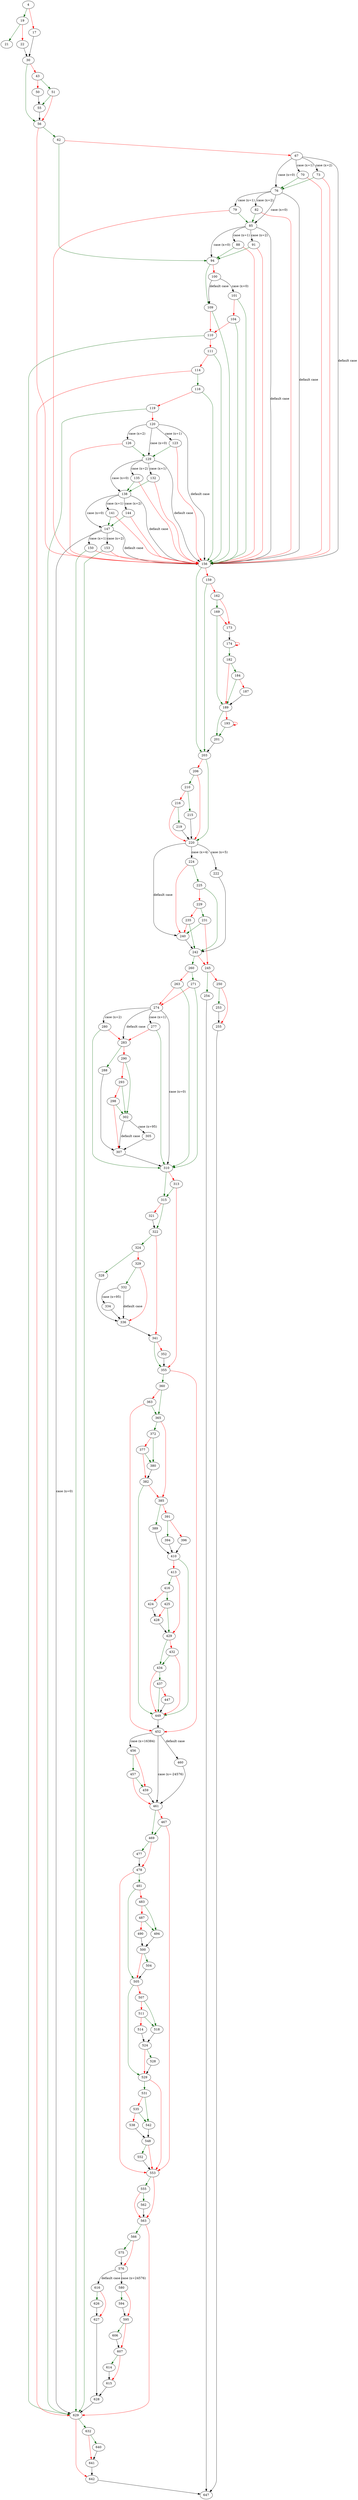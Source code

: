 strict digraph "gobble_file" {
	// Node definitions.
	4 [entry=true];
	19;
	17;
	30;
	21;
	22;
	56;
	43;
	51;
	50;
	55;
	62;
	156;
	94;
	67;
	76;
	70;
	73;
	85;
	79;
	82;
	88;
	91;
	109;
	100;
	101;
	104;
	110;
	629;
	111;
	114;
	116;
	119;
	120;
	129;
	123;
	126;
	138;
	132;
	135;
	147;
	141;
	144;
	150;
	153;
	203;
	159;
	162;
	169;
	173;
	189;
	174;
	182;
	184;
	187;
	201;
	193;
	220;
	206;
	210;
	215;
	216;
	219;
	222;
	224;
	240;
	242;
	225;
	229;
	231;
	235;
	245;
	260;
	254;
	250;
	253;
	255;
	647;
	271;
	263;
	310;
	274;
	277;
	280;
	283;
	288;
	290;
	307;
	302;
	293;
	298;
	305;
	315;
	313;
	355;
	322;
	321;
	324;
	341;
	328;
	329;
	336;
	332;
	334;
	352;
	360;
	452;
	365;
	363;
	372;
	385;
	380;
	377;
	382;
	449;
	389;
	391;
	410;
	394;
	396;
	413;
	416;
	429;
	425;
	424;
	428;
	434;
	432;
	437;
	447;
	461;
	456;
	460;
	457;
	459;
	469;
	467;
	553;
	477;
	478;
	481;
	505;
	483;
	494;
	487;
	490;
	500;
	504;
	529;
	507;
	518;
	511;
	514;
	524;
	528;
	531;
	542;
	535;
	538;
	548;
	552;
	555;
	563;
	562;
	566;
	575;
	576;
	580;
	616;
	594;
	595;
	606;
	607;
	614;
	615;
	628;
	626;
	627;
	632;
	642;
	640;
	641;

	// Edge definitions.
	4 -> 19 [
		color=darkgreen
		cond=true
	];
	4 -> 17 [
		color=red
		cond=false
	];
	19 -> 21 [
		color=darkgreen
		cond=true
	];
	19 -> 22 [
		color=red
		cond=false
	];
	17 -> 30;
	30 -> 56 [
		color=darkgreen
		cond=true
	];
	30 -> 43 [
		color=red
		cond=false
	];
	22 -> 30;
	56 -> 62 [
		color=darkgreen
		cond=true
	];
	56 -> 156 [
		color=red
		cond=false
	];
	43 -> 51 [
		color=darkgreen
		cond=true
	];
	43 -> 50 [
		color=red
		cond=false
	];
	51 -> 56 [
		color=red
		cond=false
	];
	51 -> 55 [
		color=darkgreen
		cond=true
	];
	50 -> 55;
	55 -> 56;
	62 -> 94 [
		color=darkgreen
		cond=true
	];
	62 -> 67 [
		color=red
		cond=false
	];
	156 -> 203 [
		color=darkgreen
		cond=true
	];
	156 -> 159 [
		color=red
		cond=false
	];
	94 -> 109 [
		color=darkgreen
		cond=true
	];
	94 -> 100 [
		color=red
		cond=false
	];
	67 -> 156 [
		cond="default case"
		label="default case"
	];
	67 -> 76 [
		cond="case (x=0)"
		label="case (x=0)"
	];
	67 -> 70 [
		cond="case (x=1)"
		label="case (x=1)"
	];
	67 -> 73 [
		cond="case (x=2)"
		label="case (x=2)"
	];
	76 -> 156 [
		cond="default case"
		label="default case"
	];
	76 -> 85 [
		cond="case (x=0)"
		label="case (x=0)"
	];
	76 -> 79 [
		cond="case (x=1)"
		label="case (x=1)"
	];
	76 -> 82 [
		cond="case (x=2)"
		label="case (x=2)"
	];
	70 -> 156 [
		color=red
		cond=false
	];
	70 -> 76 [
		color=darkgreen
		cond=true
	];
	73 -> 156 [
		color=red
		cond=false
	];
	73 -> 76 [
		color=darkgreen
		cond=true
	];
	85 -> 156 [
		cond="default case"
		label="default case"
	];
	85 -> 94 [
		cond="case (x=0)"
		label="case (x=0)"
	];
	85 -> 88 [
		cond="case (x=1)"
		label="case (x=1)"
	];
	85 -> 91 [
		cond="case (x=2)"
		label="case (x=2)"
	];
	79 -> 156 [
		color=red
		cond=false
	];
	79 -> 85 [
		color=darkgreen
		cond=true
	];
	82 -> 156 [
		color=red
		cond=false
	];
	82 -> 85 [
		color=darkgreen
		cond=true
	];
	88 -> 156 [
		color=red
		cond=false
	];
	88 -> 94 [
		color=darkgreen
		cond=true
	];
	91 -> 156 [
		color=red
		cond=false
	];
	91 -> 94 [
		color=darkgreen
		cond=true
	];
	109 -> 156 [
		color=darkgreen
		cond=true
	];
	109 -> 110 [
		color=red
		cond=false
	];
	100 -> 109 [
		cond="default case"
		label="default case"
	];
	100 -> 101 [
		cond="case (x=0)"
		label="case (x=0)"
	];
	101 -> 156 [
		color=darkgreen
		cond=true
	];
	101 -> 104 [
		color=red
		cond=false
	];
	104 -> 156 [
		color=darkgreen
		cond=true
	];
	104 -> 110 [
		color=red
		cond=false
	];
	110 -> 629 [
		color=darkgreen
		cond=true
	];
	110 -> 111 [
		color=red
		cond=false
	];
	629 -> 632 [
		color=darkgreen
		cond=true
	];
	629 -> 642 [
		color=red
		cond=false
	];
	111 -> 156 [
		color=darkgreen
		cond=true
	];
	111 -> 114 [
		color=red
		cond=false
	];
	114 -> 629 [
		color=red
		cond=false
	];
	114 -> 116 [
		color=darkgreen
		cond=true
	];
	116 -> 156 [
		color=darkgreen
		cond=true
	];
	116 -> 119 [
		color=red
		cond=false
	];
	119 -> 629 [
		color=darkgreen
		cond=true
	];
	119 -> 120 [
		color=red
		cond=false
	];
	120 -> 156 [
		cond="default case"
		label="default case"
	];
	120 -> 129 [
		cond="case (x=0)"
		label="case (x=0)"
	];
	120 -> 123 [
		cond="case (x=1)"
		label="case (x=1)"
	];
	120 -> 126 [
		cond="case (x=2)"
		label="case (x=2)"
	];
	129 -> 156 [
		cond="default case"
		label="default case"
	];
	129 -> 138 [
		cond="case (x=0)"
		label="case (x=0)"
	];
	129 -> 132 [
		cond="case (x=1)"
		label="case (x=1)"
	];
	129 -> 135 [
		cond="case (x=2)"
		label="case (x=2)"
	];
	123 -> 156 [
		color=red
		cond=false
	];
	123 -> 129 [
		color=darkgreen
		cond=true
	];
	126 -> 156 [
		color=red
		cond=false
	];
	126 -> 129 [
		color=darkgreen
		cond=true
	];
	138 -> 156 [
		cond="default case"
		label="default case"
	];
	138 -> 147 [
		cond="case (x=0)"
		label="case (x=0)"
	];
	138 -> 141 [
		cond="case (x=1)"
		label="case (x=1)"
	];
	138 -> 144 [
		cond="case (x=2)"
		label="case (x=2)"
	];
	132 -> 156 [
		color=red
		cond=false
	];
	132 -> 138 [
		color=darkgreen
		cond=true
	];
	135 -> 156 [
		color=red
		cond=false
	];
	135 -> 138 [
		color=darkgreen
		cond=true
	];
	147 -> 156 [
		cond="default case"
		label="default case"
	];
	147 -> 629 [
		cond="case (x=0)"
		label="case (x=0)"
	];
	147 -> 150 [
		cond="case (x=1)"
		label="case (x=1)"
	];
	147 -> 153 [
		cond="case (x=2)"
		label="case (x=2)"
	];
	141 -> 156 [
		color=red
		cond=false
	];
	141 -> 147 [
		color=darkgreen
		cond=true
	];
	144 -> 156 [
		color=red
		cond=false
	];
	144 -> 147 [
		color=darkgreen
		cond=true
	];
	150 -> 156 [
		color=red
		cond=false
	];
	150 -> 629 [
		color=darkgreen
		cond=true
	];
	153 -> 156 [
		color=red
		cond=false
	];
	153 -> 629 [
		color=darkgreen
		cond=true
	];
	203 -> 220 [
		color=darkgreen
		cond=true
	];
	203 -> 206 [
		color=red
		cond=false
	];
	159 -> 203 [
		color=darkgreen
		cond=true
	];
	159 -> 162 [
		color=red
		cond=false
	];
	162 -> 169 [
		color=darkgreen
		cond=true
	];
	162 -> 173 [
		color=red
		cond=false
	];
	169 -> 173 [
		color=red
		cond=false
	];
	169 -> 189 [
		color=darkgreen
		cond=true
	];
	173 -> 174;
	189 -> 201 [
		color=darkgreen
		cond=true
	];
	189 -> 193 [
		color=red
		cond=false
	];
	174 -> 174 [
		color=red
		cond=false
	];
	174 -> 182 [
		color=darkgreen
		cond=true
	];
	182 -> 189 [
		color=red
		cond=false
	];
	182 -> 184 [
		color=darkgreen
		cond=true
	];
	184 -> 189 [
		color=darkgreen
		cond=true
	];
	184 -> 187 [
		color=red
		cond=false
	];
	187 -> 189;
	201 -> 203;
	193 -> 201 [
		color=darkgreen
		cond=true
	];
	193 -> 193 [
		color=red
		cond=false
	];
	220 -> 222 [
		cond="case (x=5)"
		label="case (x=5)"
	];
	220 -> 224 [
		cond="case (x=4)"
		label="case (x=4)"
	];
	220 -> 240 [
		cond="default case"
		label="default case"
	];
	206 -> 220 [
		color=red
		cond=false
	];
	206 -> 210 [
		color=darkgreen
		cond=true
	];
	210 -> 215 [
		color=darkgreen
		cond=true
	];
	210 -> 216 [
		color=red
		cond=false
	];
	215 -> 220;
	216 -> 220 [
		color=red
		cond=false
	];
	216 -> 219 [
		color=darkgreen
		cond=true
	];
	219 -> 220;
	222 -> 242;
	224 -> 240 [
		color=red
		cond=false
	];
	224 -> 225 [
		color=darkgreen
		cond=true
	];
	240 -> 242;
	242 -> 245 [
		color=red
		cond=false
	];
	242 -> 260 [
		color=darkgreen
		cond=true
	];
	225 -> 242 [
		color=darkgreen
		cond=true
	];
	225 -> 229 [
		color=red
		cond=false
	];
	229 -> 231 [
		color=darkgreen
		cond=true
	];
	229 -> 235 [
		color=red
		cond=false
	];
	231 -> 240 [
		color=darkgreen
		cond=true
	];
	231 -> 245 [
		color=red
		cond=false
	];
	235 -> 240 [
		color=red
		cond=false
	];
	235 -> 242 [
		color=darkgreen
		cond=true
	];
	245 -> 254 [
		color=darkgreen
		cond=true
	];
	245 -> 250 [
		color=red
		cond=false
	];
	260 -> 271 [
		color=darkgreen
		cond=true
	];
	260 -> 263 [
		color=red
		cond=false
	];
	254 -> 647;
	250 -> 253 [
		color=darkgreen
		cond=true
	];
	250 -> 255 [
		color=red
		cond=false
	];
	253 -> 255;
	255 -> 647;
	271 -> 310 [
		color=darkgreen
		cond=true
	];
	271 -> 274 [
		color=red
		cond=false
	];
	263 -> 310 [
		color=darkgreen
		cond=true
	];
	263 -> 274 [
		color=red
		cond=false
	];
	310 -> 315 [
		color=darkgreen
		cond=true
	];
	310 -> 313 [
		color=red
		cond=false
	];
	274 -> 310 [
		cond="case (x=0)"
		label="case (x=0)"
	];
	274 -> 277 [
		cond="case (x=1)"
		label="case (x=1)"
	];
	274 -> 280 [
		cond="case (x=2)"
		label="case (x=2)"
	];
	274 -> 283 [
		cond="default case"
		label="default case"
	];
	277 -> 310 [
		color=darkgreen
		cond=true
	];
	277 -> 283 [
		color=red
		cond=false
	];
	280 -> 310 [
		color=darkgreen
		cond=true
	];
	280 -> 283 [
		color=red
		cond=false
	];
	283 -> 288 [
		color=darkgreen
		cond=true
	];
	283 -> 290 [
		color=red
		cond=false
	];
	288 -> 307;
	290 -> 302 [
		color=darkgreen
		cond=true
	];
	290 -> 293 [
		color=red
		cond=false
	];
	307 -> 310;
	302 -> 307 [
		cond="default case"
		label="default case"
	];
	302 -> 305 [
		cond="case (x=95)"
		label="case (x=95)"
	];
	293 -> 302 [
		color=darkgreen
		cond=true
	];
	293 -> 298 [
		color=red
		cond=false
	];
	298 -> 307 [
		color=red
		cond=false
	];
	298 -> 302 [
		color=darkgreen
		cond=true
	];
	305 -> 307;
	315 -> 322 [
		color=darkgreen
		cond=true
	];
	315 -> 321 [
		color=red
		cond=false
	];
	313 -> 315 [
		color=darkgreen
		cond=true
	];
	313 -> 355 [
		color=red
		cond=false
	];
	355 -> 360 [
		color=darkgreen
		cond=true
	];
	355 -> 452 [
		color=red
		cond=false
	];
	322 -> 324 [
		color=darkgreen
		cond=true
	];
	322 -> 341 [
		color=red
		cond=false
	];
	321 -> 322;
	324 -> 328 [
		color=darkgreen
		cond=true
	];
	324 -> 329 [
		color=red
		cond=false
	];
	341 -> 355 [
		color=darkgreen
		cond=true
	];
	341 -> 352 [
		color=red
		cond=false
	];
	328 -> 336;
	329 -> 336 [
		color=red
		cond=false
	];
	329 -> 332 [
		color=darkgreen
		cond=true
	];
	336 -> 341;
	332 -> 336 [
		cond="default case"
		label="default case"
	];
	332 -> 334 [
		cond="case (x=95)"
		label="case (x=95)"
	];
	334 -> 336;
	352 -> 355;
	360 -> 365 [
		color=darkgreen
		cond=true
	];
	360 -> 363 [
		color=red
		cond=false
	];
	452 -> 461 [
		cond="case (x=-24576)"
		label="case (x=-24576)"
	];
	452 -> 456 [
		cond="case (x=16384)"
		label="case (x=16384)"
	];
	452 -> 460 [
		cond="default case"
		label="default case"
	];
	365 -> 372 [
		color=darkgreen
		cond=true
	];
	365 -> 385 [
		color=red
		cond=false
	];
	363 -> 452 [
		color=red
		cond=false
	];
	363 -> 365 [
		color=darkgreen
		cond=true
	];
	372 -> 380 [
		color=darkgreen
		cond=true
	];
	372 -> 377 [
		color=red
		cond=false
	];
	385 -> 389 [
		color=darkgreen
		cond=true
	];
	385 -> 391 [
		color=red
		cond=false
	];
	380 -> 382;
	377 -> 380 [
		color=darkgreen
		cond=true
	];
	377 -> 382 [
		color=red
		cond=false
	];
	382 -> 385 [
		color=red
		cond=false
	];
	382 -> 449 [
		color=darkgreen
		cond=true
	];
	449 -> 452;
	389 -> 410;
	391 -> 394 [
		color=darkgreen
		cond=true
	];
	391 -> 396 [
		color=red
		cond=false
	];
	410 -> 449 [
		color=darkgreen
		cond=true
	];
	410 -> 413 [
		color=red
		cond=false
	];
	394 -> 410;
	396 -> 410;
	413 -> 416 [
		color=darkgreen
		cond=true
	];
	413 -> 429 [
		color=red
		cond=false
	];
	416 -> 425 [
		color=darkgreen
		cond=true
	];
	416 -> 424 [
		color=red
		cond=false
	];
	429 -> 434 [
		color=darkgreen
		cond=true
	];
	429 -> 432 [
		color=red
		cond=false
	];
	425 -> 429 [
		color=darkgreen
		cond=true
	];
	425 -> 428 [
		color=red
		cond=false
	];
	424 -> 428;
	428 -> 429;
	434 -> 449 [
		color=red
		cond=false
	];
	434 -> 437 [
		color=darkgreen
		cond=true
	];
	432 -> 449 [
		color=red
		cond=false
	];
	432 -> 434 [
		color=darkgreen
		cond=true
	];
	437 -> 449 [
		color=darkgreen
		cond=true
	];
	437 -> 447 [
		color=red
		cond=false
	];
	447 -> 449;
	461 -> 469 [
		color=darkgreen
		cond=true
	];
	461 -> 467 [
		color=red
		cond=false
	];
	456 -> 457 [
		color=darkgreen
		cond=true
	];
	456 -> 459 [
		color=red
		cond=false
	];
	460 -> 461;
	457 -> 461 [
		color=red
		cond=false
	];
	457 -> 459 [
		color=darkgreen
		cond=true
	];
	459 -> 461;
	469 -> 477 [
		color=darkgreen
		cond=true
	];
	469 -> 478 [
		color=red
		cond=false
	];
	467 -> 469 [
		color=darkgreen
		cond=true
	];
	467 -> 553 [
		color=red
		cond=false
	];
	553 -> 555 [
		color=darkgreen
		cond=true
	];
	553 -> 563 [
		color=red
		cond=false
	];
	477 -> 478;
	478 -> 553 [
		color=red
		cond=false
	];
	478 -> 481 [
		color=darkgreen
		cond=true
	];
	481 -> 505 [
		color=darkgreen
		cond=true
	];
	481 -> 483 [
		color=red
		cond=false
	];
	505 -> 529 [
		color=darkgreen
		cond=true
	];
	505 -> 507 [
		color=red
		cond=false
	];
	483 -> 494 [
		color=darkgreen
		cond=true
	];
	483 -> 487 [
		color=red
		cond=false
	];
	494 -> 500;
	487 -> 494 [
		color=darkgreen
		cond=true
	];
	487 -> 490 [
		color=red
		cond=false
	];
	490 -> 500;
	500 -> 505 [
		color=red
		cond=false
	];
	500 -> 504 [
		color=darkgreen
		cond=true
	];
	504 -> 505;
	529 -> 553 [
		color=red
		cond=false
	];
	529 -> 531 [
		color=darkgreen
		cond=true
	];
	507 -> 518 [
		color=darkgreen
		cond=true
	];
	507 -> 511 [
		color=red
		cond=false
	];
	518 -> 524;
	511 -> 518 [
		color=darkgreen
		cond=true
	];
	511 -> 514 [
		color=red
		cond=false
	];
	514 -> 524;
	524 -> 529 [
		color=red
		cond=false
	];
	524 -> 528 [
		color=darkgreen
		cond=true
	];
	528 -> 529;
	531 -> 542 [
		color=darkgreen
		cond=true
	];
	531 -> 535 [
		color=red
		cond=false
	];
	542 -> 548;
	535 -> 542 [
		color=darkgreen
		cond=true
	];
	535 -> 538 [
		color=red
		cond=false
	];
	538 -> 548;
	548 -> 553 [
		color=red
		cond=false
	];
	548 -> 552 [
		color=darkgreen
		cond=true
	];
	552 -> 553;
	555 -> 563 [
		color=red
		cond=false
	];
	555 -> 562 [
		color=darkgreen
		cond=true
	];
	563 -> 629 [
		color=red
		cond=false
	];
	563 -> 566 [
		color=darkgreen
		cond=true
	];
	562 -> 563;
	566 -> 575 [
		color=darkgreen
		cond=true
	];
	566 -> 576 [
		color=red
		cond=false
	];
	575 -> 576;
	576 -> 580 [
		cond="case (x=24576)"
		label="case (x=24576)"
	];
	576 -> 616 [
		cond="default case"
		label="default case"
	];
	580 -> 594 [
		color=darkgreen
		cond=true
	];
	580 -> 595 [
		color=red
		cond=false
	];
	616 -> 626 [
		color=darkgreen
		cond=true
	];
	616 -> 627 [
		color=red
		cond=false
	];
	594 -> 595;
	595 -> 606 [
		color=darkgreen
		cond=true
	];
	595 -> 607 [
		color=red
		cond=false
	];
	606 -> 607;
	607 -> 614 [
		color=darkgreen
		cond=true
	];
	607 -> 615 [
		color=red
		cond=false
	];
	614 -> 615;
	615 -> 628;
	628 -> 629;
	626 -> 627;
	627 -> 628;
	632 -> 640 [
		color=darkgreen
		cond=true
	];
	632 -> 641 [
		color=red
		cond=false
	];
	642 -> 647;
	640 -> 641;
	641 -> 642;
}